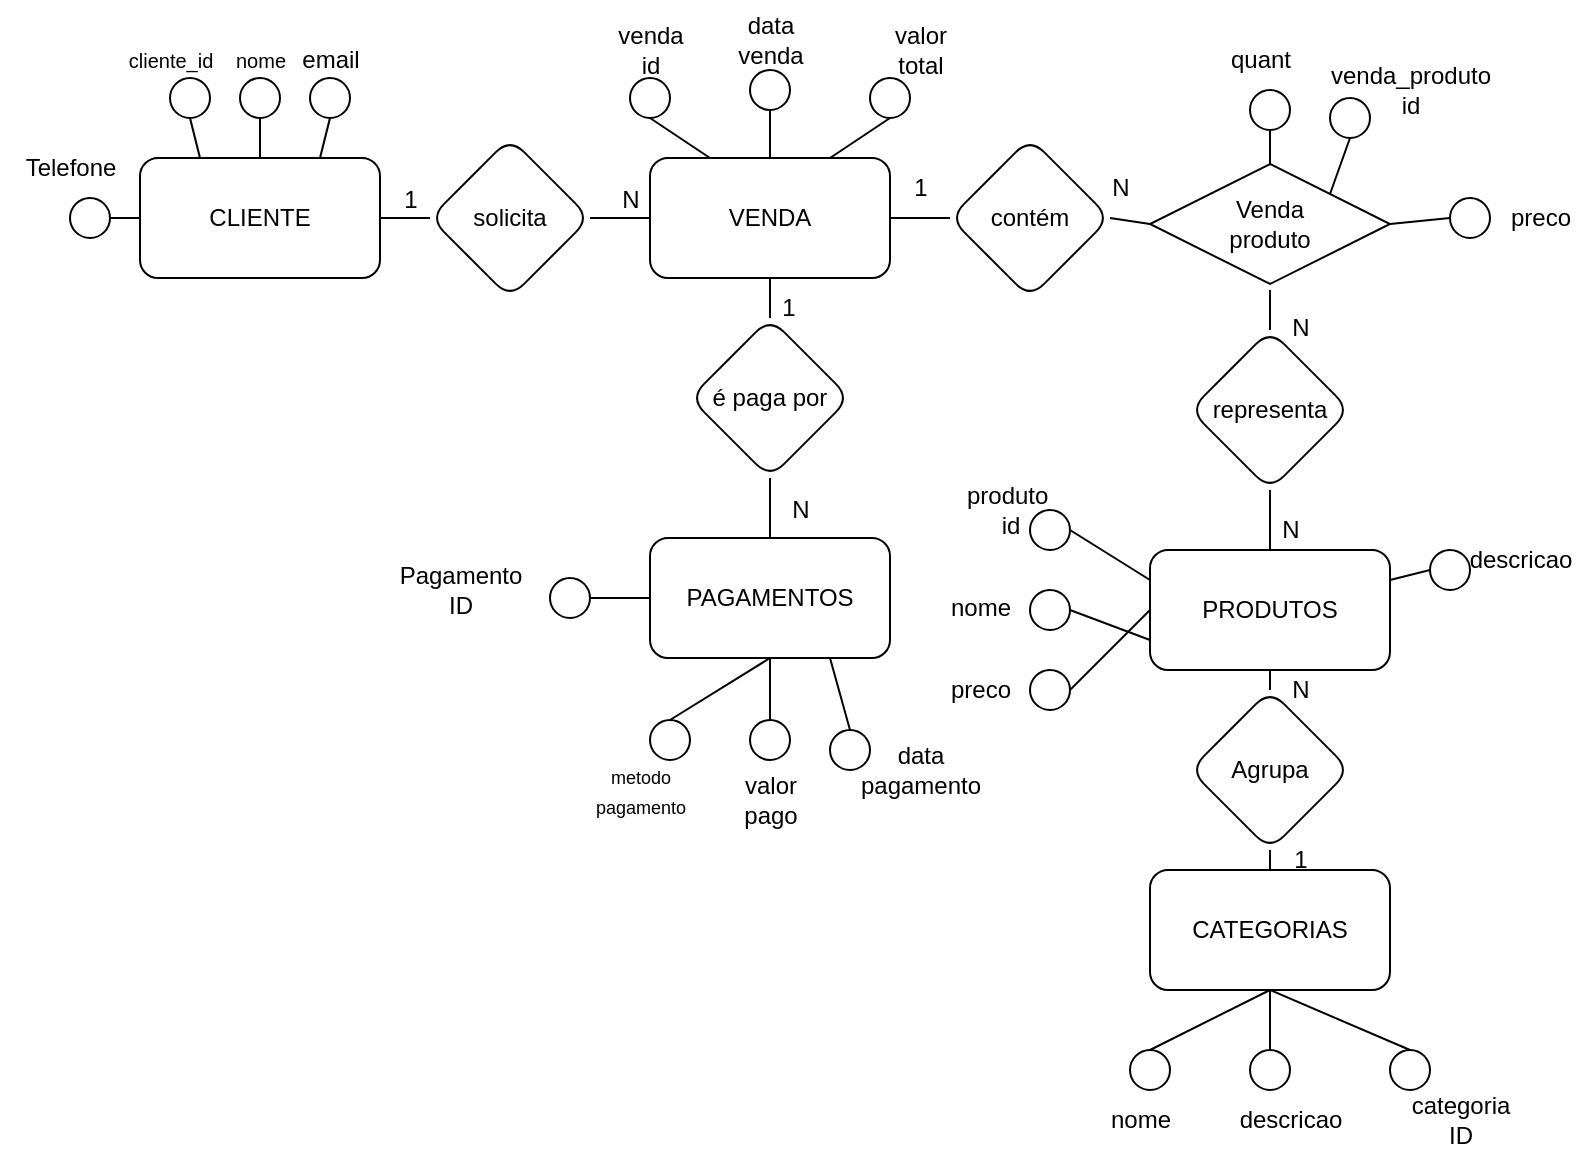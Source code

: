 <mxfile version="28.0.6">
  <diagram name="Página-1" id="ANLJudOEo-d1D8DcbVV1">
    <mxGraphModel grid="1" page="1" gridSize="10" guides="1" tooltips="1" connect="1" arrows="1" fold="1" pageScale="1" pageWidth="827" pageHeight="1169" math="0" shadow="0">
      <root>
        <mxCell id="0" />
        <mxCell id="1" parent="0" />
        <mxCell id="s-3zIwTgQIlwCW-jrZwT-15" value="" style="ellipse;whiteSpace=wrap;html=1;" vertex="1" parent="1">
          <mxGeometry x="125" y="434" width="20" height="20" as="geometry" />
        </mxCell>
        <mxCell id="s-3zIwTgQIlwCW-jrZwT-20" value="" style="endArrow=none;html=1;rounded=0;exitX=0.5;exitY=1;exitDx=0;exitDy=0;entryX=0.5;entryY=0;entryDx=0;entryDy=0;" edge="1" parent="1" source="s-3zIwTgQIlwCW-jrZwT-15" target="s-3zIwTgQIlwCW-jrZwT-49">
          <mxGeometry width="50" height="50" relative="1" as="geometry">
            <mxPoint x="220" y="784" as="sourcePoint" />
            <mxPoint x="270" y="734" as="targetPoint" />
          </mxGeometry>
        </mxCell>
        <mxCell id="s-3zIwTgQIlwCW-jrZwT-38" value="" style="endArrow=none;html=1;rounded=0;exitX=0.25;exitY=0;exitDx=0;exitDy=0;entryX=0.5;entryY=1;entryDx=0;entryDy=0;" edge="1" parent="1" source="s-3zIwTgQIlwCW-jrZwT-49" target="s-3zIwTgQIlwCW-jrZwT-39">
          <mxGeometry width="50" height="50" relative="1" as="geometry">
            <mxPoint x="190" y="784" as="sourcePoint" />
            <mxPoint x="-30" y="484" as="targetPoint" />
          </mxGeometry>
        </mxCell>
        <mxCell id="s-3zIwTgQIlwCW-jrZwT-39" value="" style="ellipse;whiteSpace=wrap;html=1;fillColor=#FFFFFF;" vertex="1" parent="1">
          <mxGeometry x="90" y="434" width="20" height="20" as="geometry" />
        </mxCell>
        <mxCell id="s-3zIwTgQIlwCW-jrZwT-49" value="CLIENTE" style="whiteSpace=wrap;html=1;rounded=1;" vertex="1" parent="1">
          <mxGeometry x="75" y="474" width="120" height="60" as="geometry" />
        </mxCell>
        <mxCell id="s-3zIwTgQIlwCW-jrZwT-89" value="solicita" style="rhombus;whiteSpace=wrap;html=1;rounded=1;" vertex="1" parent="1">
          <mxGeometry x="220" y="464" width="80" height="80" as="geometry" />
        </mxCell>
        <mxCell id="s-3zIwTgQIlwCW-jrZwT-91" value="&lt;font size=&quot;1&quot;&gt;cliente_id&lt;/font&gt;" style="text;html=1;align=center;verticalAlign=middle;resizable=0;points=[];autosize=1;strokeColor=none;fillColor=none;" vertex="1" parent="1">
          <mxGeometry x="55" y="410" width="70" height="30" as="geometry" />
        </mxCell>
        <mxCell id="s-3zIwTgQIlwCW-jrZwT-92" value="&lt;font size=&quot;1&quot;&gt;nome&lt;/font&gt;" style="text;html=1;align=center;verticalAlign=middle;resizable=0;points=[];autosize=1;strokeColor=none;fillColor=none;" vertex="1" parent="1">
          <mxGeometry x="110" y="410" width="50" height="30" as="geometry" />
        </mxCell>
        <mxCell id="uRxE4g549aD8NvzZyj7G-3" value="" style="ellipse;whiteSpace=wrap;html=1;fillColor=#FFFFFF;" vertex="1" parent="1">
          <mxGeometry x="160" y="434" width="20" height="20" as="geometry" />
        </mxCell>
        <mxCell id="uRxE4g549aD8NvzZyj7G-4" value="" style="ellipse;whiteSpace=wrap;html=1;fillColor=#FFFFFF;" vertex="1" parent="1">
          <mxGeometry x="40" y="494" width="20" height="20" as="geometry" />
        </mxCell>
        <mxCell id="uRxE4g549aD8NvzZyj7G-5" value="" style="endArrow=none;html=1;rounded=0;exitX=0.75;exitY=0;exitDx=0;exitDy=0;entryX=0.5;entryY=1;entryDx=0;entryDy=0;" edge="1" parent="1" source="s-3zIwTgQIlwCW-jrZwT-49" target="uRxE4g549aD8NvzZyj7G-3">
          <mxGeometry width="50" height="50" relative="1" as="geometry">
            <mxPoint x="260" y="594" as="sourcePoint" />
            <mxPoint x="310" y="544" as="targetPoint" />
          </mxGeometry>
        </mxCell>
        <mxCell id="uRxE4g549aD8NvzZyj7G-6" value="" style="endArrow=none;html=1;rounded=0;exitX=1;exitY=0.5;exitDx=0;exitDy=0;entryX=0;entryY=0.5;entryDx=0;entryDy=0;" edge="1" parent="1" source="uRxE4g549aD8NvzZyj7G-4" target="s-3zIwTgQIlwCW-jrZwT-49">
          <mxGeometry width="50" height="50" relative="1" as="geometry">
            <mxPoint x="260" y="594" as="sourcePoint" />
            <mxPoint x="310" y="544" as="targetPoint" />
          </mxGeometry>
        </mxCell>
        <mxCell id="uRxE4g549aD8NvzZyj7G-7" value="email" style="text;html=1;align=center;verticalAlign=middle;resizable=0;points=[];autosize=1;strokeColor=none;fillColor=none;" vertex="1" parent="1">
          <mxGeometry x="145" y="410" width="50" height="30" as="geometry" />
        </mxCell>
        <mxCell id="uRxE4g549aD8NvzZyj7G-8" value="Telefone" style="text;html=1;align=center;verticalAlign=middle;resizable=0;points=[];autosize=1;strokeColor=none;fillColor=none;" vertex="1" parent="1">
          <mxGeometry x="5" y="464" width="70" height="30" as="geometry" />
        </mxCell>
        <mxCell id="uRxE4g549aD8NvzZyj7G-9" value="CATEGORIAS" style="rounded=1;whiteSpace=wrap;html=1;" vertex="1" parent="1">
          <mxGeometry x="580" y="830" width="120" height="60" as="geometry" />
        </mxCell>
        <mxCell id="uRxE4g549aD8NvzZyj7G-10" value="VENDA" style="rounded=1;whiteSpace=wrap;html=1;" vertex="1" parent="1">
          <mxGeometry x="330" y="474" width="120" height="60" as="geometry" />
        </mxCell>
        <mxCell id="uRxE4g549aD8NvzZyj7G-11" value="PRODUTOS" style="rounded=1;whiteSpace=wrap;html=1;" vertex="1" parent="1">
          <mxGeometry x="580" y="670" width="120" height="60" as="geometry" />
        </mxCell>
        <mxCell id="uRxE4g549aD8NvzZyj7G-12" value="PAGAMENTOS" style="rounded=1;whiteSpace=wrap;html=1;" vertex="1" parent="1">
          <mxGeometry x="330" y="664" width="120" height="60" as="geometry" />
        </mxCell>
        <mxCell id="uRxE4g549aD8NvzZyj7G-14" value="" style="endArrow=none;html=1;rounded=0;exitX=1;exitY=0.5;exitDx=0;exitDy=0;entryX=0;entryY=0.5;entryDx=0;entryDy=0;" edge="1" parent="1" source="s-3zIwTgQIlwCW-jrZwT-49" target="s-3zIwTgQIlwCW-jrZwT-89">
          <mxGeometry width="50" height="50" relative="1" as="geometry">
            <mxPoint x="260" y="594" as="sourcePoint" />
            <mxPoint x="310" y="544" as="targetPoint" />
          </mxGeometry>
        </mxCell>
        <mxCell id="uRxE4g549aD8NvzZyj7G-15" value="" style="endArrow=none;html=1;rounded=0;entryX=0;entryY=0.5;entryDx=0;entryDy=0;exitX=1;exitY=0.5;exitDx=0;exitDy=0;" edge="1" parent="1" source="s-3zIwTgQIlwCW-jrZwT-89" target="uRxE4g549aD8NvzZyj7G-10">
          <mxGeometry width="50" height="50" relative="1" as="geometry">
            <mxPoint x="260" y="594" as="sourcePoint" />
            <mxPoint x="310" y="544" as="targetPoint" />
          </mxGeometry>
        </mxCell>
        <mxCell id="uRxE4g549aD8NvzZyj7G-16" value="" style="ellipse;whiteSpace=wrap;html=1;fillColor=#FFFFFF;" vertex="1" parent="1">
          <mxGeometry x="320" y="434" width="20" height="20" as="geometry" />
        </mxCell>
        <mxCell id="uRxE4g549aD8NvzZyj7G-18" value="" style="ellipse;whiteSpace=wrap;html=1;fillColor=#FFFFFF;" vertex="1" parent="1">
          <mxGeometry x="380" y="430" width="20" height="20" as="geometry" />
        </mxCell>
        <mxCell id="uRxE4g549aD8NvzZyj7G-19" value="" style="ellipse;whiteSpace=wrap;html=1;fillColor=#FFFFFF;" vertex="1" parent="1">
          <mxGeometry x="440" y="434" width="20" height="20" as="geometry" />
        </mxCell>
        <mxCell id="uRxE4g549aD8NvzZyj7G-20" value="" style="endArrow=none;html=1;rounded=0;entryX=0.5;entryY=1;entryDx=0;entryDy=0;exitX=0.25;exitY=0;exitDx=0;exitDy=0;" edge="1" parent="1" source="uRxE4g549aD8NvzZyj7G-10" target="uRxE4g549aD8NvzZyj7G-16">
          <mxGeometry width="50" height="50" relative="1" as="geometry">
            <mxPoint x="260" y="594" as="sourcePoint" />
            <mxPoint x="310" y="544" as="targetPoint" />
          </mxGeometry>
        </mxCell>
        <mxCell id="uRxE4g549aD8NvzZyj7G-21" value="" style="endArrow=none;html=1;rounded=0;entryX=0.5;entryY=1;entryDx=0;entryDy=0;exitX=0.75;exitY=0;exitDx=0;exitDy=0;" edge="1" parent="1" source="uRxE4g549aD8NvzZyj7G-10" target="uRxE4g549aD8NvzZyj7G-19">
          <mxGeometry width="50" height="50" relative="1" as="geometry">
            <mxPoint x="260" y="594" as="sourcePoint" />
            <mxPoint x="310" y="544" as="targetPoint" />
          </mxGeometry>
        </mxCell>
        <mxCell id="uRxE4g549aD8NvzZyj7G-23" value="" style="endArrow=none;html=1;rounded=0;entryX=0.5;entryY=0;entryDx=0;entryDy=0;exitX=0.5;exitY=1;exitDx=0;exitDy=0;" edge="1" parent="1" source="uRxE4g549aD8NvzZyj7G-18" target="uRxE4g549aD8NvzZyj7G-10">
          <mxGeometry width="50" height="50" relative="1" as="geometry">
            <mxPoint x="260" y="594" as="sourcePoint" />
            <mxPoint x="310" y="544" as="targetPoint" />
          </mxGeometry>
        </mxCell>
        <mxCell id="uRxE4g549aD8NvzZyj7G-24" value="venda&lt;div&gt;id&lt;/div&gt;" style="text;html=1;align=center;verticalAlign=middle;resizable=0;points=[];autosize=1;strokeColor=none;fillColor=none;" vertex="1" parent="1">
          <mxGeometry x="300" y="400" width="60" height="40" as="geometry" />
        </mxCell>
        <mxCell id="uRxE4g549aD8NvzZyj7G-26" value="data&lt;div&gt;venda&lt;/div&gt;" style="text;html=1;align=center;verticalAlign=middle;resizable=0;points=[];autosize=1;strokeColor=none;fillColor=none;" vertex="1" parent="1">
          <mxGeometry x="360" y="395" width="60" height="40" as="geometry" />
        </mxCell>
        <mxCell id="uRxE4g549aD8NvzZyj7G-27" value="valor&lt;div&gt;total&lt;/div&gt;" style="text;html=1;align=center;verticalAlign=middle;resizable=0;points=[];autosize=1;strokeColor=none;fillColor=none;" vertex="1" parent="1">
          <mxGeometry x="440" y="400" width="50" height="40" as="geometry" />
        </mxCell>
        <mxCell id="uRxE4g549aD8NvzZyj7G-28" value="é paga por" style="rhombus;whiteSpace=wrap;html=1;rounded=1;" vertex="1" parent="1">
          <mxGeometry x="350" y="554" width="80" height="80" as="geometry" />
        </mxCell>
        <mxCell id="uRxE4g549aD8NvzZyj7G-29" value="" style="endArrow=none;html=1;rounded=0;entryX=0.5;entryY=1;entryDx=0;entryDy=0;exitX=0.5;exitY=0;exitDx=0;exitDy=0;" edge="1" parent="1" source="uRxE4g549aD8NvzZyj7G-28" target="uRxE4g549aD8NvzZyj7G-10">
          <mxGeometry width="50" height="50" relative="1" as="geometry">
            <mxPoint x="260" y="594" as="sourcePoint" />
            <mxPoint x="310" y="544" as="targetPoint" />
          </mxGeometry>
        </mxCell>
        <mxCell id="uRxE4g549aD8NvzZyj7G-30" value="" style="endArrow=none;html=1;rounded=0;entryX=0.5;entryY=1;entryDx=0;entryDy=0;exitX=0.5;exitY=0;exitDx=0;exitDy=0;" edge="1" parent="1" source="uRxE4g549aD8NvzZyj7G-12" target="uRxE4g549aD8NvzZyj7G-28">
          <mxGeometry width="50" height="50" relative="1" as="geometry">
            <mxPoint x="260" y="594" as="sourcePoint" />
            <mxPoint x="310" y="544" as="targetPoint" />
          </mxGeometry>
        </mxCell>
        <mxCell id="uRxE4g549aD8NvzZyj7G-31" value="contém" style="rhombus;whiteSpace=wrap;html=1;rounded=1;" vertex="1" parent="1">
          <mxGeometry x="480" y="464" width="80" height="80" as="geometry" />
        </mxCell>
        <mxCell id="uRxE4g549aD8NvzZyj7G-32" value="" style="endArrow=none;html=1;rounded=0;entryX=0;entryY=0.5;entryDx=0;entryDy=0;exitX=1;exitY=0.5;exitDx=0;exitDy=0;" edge="1" parent="1" source="uRxE4g549aD8NvzZyj7G-10" target="uRxE4g549aD8NvzZyj7G-31">
          <mxGeometry width="50" height="50" relative="1" as="geometry">
            <mxPoint x="260" y="594" as="sourcePoint" />
            <mxPoint x="310" y="544" as="targetPoint" />
          </mxGeometry>
        </mxCell>
        <mxCell id="uRxE4g549aD8NvzZyj7G-34" value="" style="endArrow=none;html=1;rounded=0;entryX=1;entryY=0.5;entryDx=0;entryDy=0;exitX=0;exitY=0.5;exitDx=0;exitDy=0;" edge="1" parent="1" target="uRxE4g549aD8NvzZyj7G-31">
          <mxGeometry width="50" height="50" relative="1" as="geometry">
            <mxPoint x="580" y="507" as="sourcePoint" />
            <mxPoint x="310" y="544" as="targetPoint" />
          </mxGeometry>
        </mxCell>
        <mxCell id="uRxE4g549aD8NvzZyj7G-35" value="Agrupa" style="rhombus;whiteSpace=wrap;html=1;rounded=1;" vertex="1" parent="1">
          <mxGeometry x="600" y="740" width="80" height="80" as="geometry" />
        </mxCell>
        <mxCell id="uRxE4g549aD8NvzZyj7G-37" value="representa" style="rhombus;whiteSpace=wrap;html=1;rounded=1;" vertex="1" parent="1">
          <mxGeometry x="600" y="560" width="80" height="80" as="geometry" />
        </mxCell>
        <mxCell id="uRxE4g549aD8NvzZyj7G-38" value="" style="endArrow=none;html=1;rounded=0;entryX=0.5;entryY=1;entryDx=0;entryDy=0;exitX=0.5;exitY=0;exitDx=0;exitDy=0;" edge="1" parent="1" source="uRxE4g549aD8NvzZyj7G-37">
          <mxGeometry width="50" height="50" relative="1" as="geometry">
            <mxPoint x="300" y="580" as="sourcePoint" />
            <mxPoint x="640" y="540" as="targetPoint" />
          </mxGeometry>
        </mxCell>
        <mxCell id="uRxE4g549aD8NvzZyj7G-39" value="" style="endArrow=none;html=1;rounded=0;entryX=0.5;entryY=1;entryDx=0;entryDy=0;exitX=0.5;exitY=0;exitDx=0;exitDy=0;" edge="1" parent="1" source="uRxE4g549aD8NvzZyj7G-11" target="uRxE4g549aD8NvzZyj7G-37">
          <mxGeometry width="50" height="50" relative="1" as="geometry">
            <mxPoint x="420" y="580" as="sourcePoint" />
            <mxPoint x="470" y="530" as="targetPoint" />
          </mxGeometry>
        </mxCell>
        <mxCell id="uRxE4g549aD8NvzZyj7G-40" value="" style="endArrow=none;html=1;rounded=0;entryX=0.5;entryY=1;entryDx=0;entryDy=0;exitX=0.5;exitY=0;exitDx=0;exitDy=0;" edge="1" parent="1" source="uRxE4g549aD8NvzZyj7G-35" target="uRxE4g549aD8NvzZyj7G-11">
          <mxGeometry width="50" height="50" relative="1" as="geometry">
            <mxPoint x="420" y="580" as="sourcePoint" />
            <mxPoint x="470" y="530" as="targetPoint" />
          </mxGeometry>
        </mxCell>
        <mxCell id="uRxE4g549aD8NvzZyj7G-41" value="" style="endArrow=none;html=1;rounded=0;exitX=0.5;exitY=1;exitDx=0;exitDy=0;entryX=0.5;entryY=0;entryDx=0;entryDy=0;" edge="1" parent="1" source="uRxE4g549aD8NvzZyj7G-35" target="uRxE4g549aD8NvzZyj7G-9">
          <mxGeometry width="50" height="50" relative="1" as="geometry">
            <mxPoint x="420" y="580" as="sourcePoint" />
            <mxPoint x="470" y="530" as="targetPoint" />
          </mxGeometry>
        </mxCell>
        <mxCell id="uRxE4g549aD8NvzZyj7G-44" value="" style="ellipse;whiteSpace=wrap;html=1;fillColor=#FFFFFF;" vertex="1" parent="1">
          <mxGeometry x="630" y="440" width="20" height="20" as="geometry" />
        </mxCell>
        <mxCell id="uRxE4g549aD8NvzZyj7G-45" value="" style="ellipse;whiteSpace=wrap;html=1;fillColor=#FFFFFF;" vertex="1" parent="1">
          <mxGeometry x="670" y="444" width="20" height="20" as="geometry" />
        </mxCell>
        <mxCell id="uRxE4g549aD8NvzZyj7G-46" value="" style="ellipse;whiteSpace=wrap;html=1;fillColor=#FFFFFF;" vertex="1" parent="1">
          <mxGeometry x="730" y="494" width="20" height="20" as="geometry" />
        </mxCell>
        <mxCell id="uRxE4g549aD8NvzZyj7G-48" value="" style="ellipse;whiteSpace=wrap;html=1;fillColor=#FFFFFF;" vertex="1" parent="1">
          <mxGeometry x="330" y="755" width="20" height="20" as="geometry" />
        </mxCell>
        <mxCell id="uRxE4g549aD8NvzZyj7G-49" value="" style="ellipse;whiteSpace=wrap;html=1;fillColor=#FFFFFF;" vertex="1" parent="1">
          <mxGeometry x="380" y="755" width="20" height="20" as="geometry" />
        </mxCell>
        <mxCell id="uRxE4g549aD8NvzZyj7G-50" value="" style="ellipse;whiteSpace=wrap;html=1;fillColor=#FFFFFF;" vertex="1" parent="1">
          <mxGeometry x="420" y="760" width="20" height="20" as="geometry" />
        </mxCell>
        <mxCell id="uRxE4g549aD8NvzZyj7G-51" value="" style="ellipse;whiteSpace=wrap;html=1;fillColor=#FFFFFF;" vertex="1" parent="1">
          <mxGeometry x="280" y="684" width="20" height="20" as="geometry" />
        </mxCell>
        <mxCell id="uRxE4g549aD8NvzZyj7G-54" value="" style="ellipse;whiteSpace=wrap;html=1;fillColor=#FFFFFF;" vertex="1" parent="1">
          <mxGeometry x="520" y="650" width="20" height="20" as="geometry" />
        </mxCell>
        <mxCell id="uRxE4g549aD8NvzZyj7G-55" value="" style="ellipse;whiteSpace=wrap;html=1;fillColor=#FFFFFF;" vertex="1" parent="1">
          <mxGeometry x="520" y="690" width="20" height="20" as="geometry" />
        </mxCell>
        <mxCell id="uRxE4g549aD8NvzZyj7G-56" value="" style="ellipse;whiteSpace=wrap;html=1;fillColor=#FFFFFF;" vertex="1" parent="1">
          <mxGeometry x="720" y="670" width="20" height="20" as="geometry" />
        </mxCell>
        <mxCell id="uRxE4g549aD8NvzZyj7G-57" value="" style="ellipse;whiteSpace=wrap;html=1;fillColor=#FFFFFF;" vertex="1" parent="1">
          <mxGeometry x="520" y="730" width="20" height="20" as="geometry" />
        </mxCell>
        <mxCell id="uRxE4g549aD8NvzZyj7G-58" value="" style="ellipse;whiteSpace=wrap;html=1;fillColor=#FFFFFF;" vertex="1" parent="1">
          <mxGeometry x="570" y="920" width="20" height="20" as="geometry" />
        </mxCell>
        <mxCell id="uRxE4g549aD8NvzZyj7G-59" value="" style="ellipse;whiteSpace=wrap;html=1;fillColor=#FFFFFF;" vertex="1" parent="1">
          <mxGeometry x="630" y="920" width="20" height="20" as="geometry" />
        </mxCell>
        <mxCell id="uRxE4g549aD8NvzZyj7G-60" value="" style="ellipse;whiteSpace=wrap;html=1;fillColor=#FFFFFF;" vertex="1" parent="1">
          <mxGeometry x="700" y="920" width="20" height="20" as="geometry" />
        </mxCell>
        <mxCell id="uRxE4g549aD8NvzZyj7G-61" value="" style="endArrow=none;html=1;rounded=0;exitX=1;exitY=0.5;exitDx=0;exitDy=0;entryX=0;entryY=0.5;entryDx=0;entryDy=0;" edge="1" parent="1" source="uRxE4g549aD8NvzZyj7G-51" target="uRxE4g549aD8NvzZyj7G-12">
          <mxGeometry width="50" height="50" relative="1" as="geometry">
            <mxPoint x="370" y="680" as="sourcePoint" />
            <mxPoint x="420" y="630" as="targetPoint" />
          </mxGeometry>
        </mxCell>
        <mxCell id="uRxE4g549aD8NvzZyj7G-64" value="" style="endArrow=none;html=1;rounded=0;entryX=0.75;entryY=1;entryDx=0;entryDy=0;exitX=0.5;exitY=0;exitDx=0;exitDy=0;" edge="1" parent="1" source="uRxE4g549aD8NvzZyj7G-50" target="uRxE4g549aD8NvzZyj7G-12">
          <mxGeometry width="50" height="50" relative="1" as="geometry">
            <mxPoint x="370" y="680" as="sourcePoint" />
            <mxPoint x="420" y="630" as="targetPoint" />
          </mxGeometry>
        </mxCell>
        <mxCell id="uRxE4g549aD8NvzZyj7G-65" value="" style="endArrow=none;html=1;rounded=0;exitX=0.5;exitY=0;exitDx=0;exitDy=0;entryX=0.5;entryY=1;entryDx=0;entryDy=0;" edge="1" parent="1" source="uRxE4g549aD8NvzZyj7G-49" target="uRxE4g549aD8NvzZyj7G-12">
          <mxGeometry width="50" height="50" relative="1" as="geometry">
            <mxPoint x="370" y="680" as="sourcePoint" />
            <mxPoint x="420" y="630" as="targetPoint" />
          </mxGeometry>
        </mxCell>
        <mxCell id="uRxE4g549aD8NvzZyj7G-66" value="" style="endArrow=none;html=1;rounded=0;exitX=0.5;exitY=0;exitDx=0;exitDy=0;entryX=0.5;entryY=1;entryDx=0;entryDy=0;" edge="1" parent="1" source="uRxE4g549aD8NvzZyj7G-48" target="uRxE4g549aD8NvzZyj7G-12">
          <mxGeometry width="50" height="50" relative="1" as="geometry">
            <mxPoint x="370" y="680" as="sourcePoint" />
            <mxPoint x="420" y="630" as="targetPoint" />
          </mxGeometry>
        </mxCell>
        <mxCell id="uRxE4g549aD8NvzZyj7G-67" value="" style="endArrow=none;html=1;rounded=0;entryX=1;entryY=0.5;entryDx=0;entryDy=0;exitX=0;exitY=0.25;exitDx=0;exitDy=0;" edge="1" parent="1" source="uRxE4g549aD8NvzZyj7G-11" target="uRxE4g549aD8NvzZyj7G-54">
          <mxGeometry width="50" height="50" relative="1" as="geometry">
            <mxPoint x="370" y="680" as="sourcePoint" />
            <mxPoint x="420" y="630" as="targetPoint" />
          </mxGeometry>
        </mxCell>
        <mxCell id="uRxE4g549aD8NvzZyj7G-68" value="" style="endArrow=none;html=1;rounded=0;exitX=1;exitY=0.5;exitDx=0;exitDy=0;entryX=0;entryY=0.75;entryDx=0;entryDy=0;" edge="1" parent="1" source="uRxE4g549aD8NvzZyj7G-55" target="uRxE4g549aD8NvzZyj7G-11">
          <mxGeometry width="50" height="50" relative="1" as="geometry">
            <mxPoint x="370" y="680" as="sourcePoint" />
            <mxPoint x="420" y="630" as="targetPoint" />
          </mxGeometry>
        </mxCell>
        <mxCell id="uRxE4g549aD8NvzZyj7G-71" value="" style="endArrow=none;html=1;rounded=0;entryX=0.5;entryY=0;entryDx=0;entryDy=0;exitX=0.5;exitY=1;exitDx=0;exitDy=0;" edge="1" parent="1" source="uRxE4g549aD8NvzZyj7G-44" target="t28ejHq5HAoRSDzlhaBf-1">
          <mxGeometry width="50" height="50" relative="1" as="geometry">
            <mxPoint x="370" y="680" as="sourcePoint" />
            <mxPoint x="640" y="474" as="targetPoint" />
          </mxGeometry>
        </mxCell>
        <mxCell id="uRxE4g549aD8NvzZyj7G-72" value="" style="endArrow=none;html=1;rounded=0;exitX=1;exitY=0;exitDx=0;exitDy=0;entryX=0.5;entryY=1;entryDx=0;entryDy=0;" edge="1" parent="1" source="t28ejHq5HAoRSDzlhaBf-1" target="uRxE4g549aD8NvzZyj7G-45">
          <mxGeometry width="50" height="50" relative="1" as="geometry">
            <mxPoint x="670" y="474" as="sourcePoint" />
            <mxPoint x="420" y="630" as="targetPoint" />
          </mxGeometry>
        </mxCell>
        <mxCell id="uRxE4g549aD8NvzZyj7G-73" value="" style="endArrow=none;html=1;rounded=0;entryX=0;entryY=0.5;entryDx=0;entryDy=0;exitX=1;exitY=0.5;exitDx=0;exitDy=0;" edge="1" parent="1" target="uRxE4g549aD8NvzZyj7G-46">
          <mxGeometry width="50" height="50" relative="1" as="geometry">
            <mxPoint x="700" y="507" as="sourcePoint" />
            <mxPoint x="420" y="630" as="targetPoint" />
          </mxGeometry>
        </mxCell>
        <mxCell id="uRxE4g549aD8NvzZyj7G-74" value="" style="endArrow=none;html=1;rounded=0;exitX=1;exitY=0.5;exitDx=0;exitDy=0;entryX=0;entryY=0.5;entryDx=0;entryDy=0;" edge="1" parent="1" source="uRxE4g549aD8NvzZyj7G-57" target="uRxE4g549aD8NvzZyj7G-11">
          <mxGeometry width="50" height="50" relative="1" as="geometry">
            <mxPoint x="370" y="680" as="sourcePoint" />
            <mxPoint x="420" y="630" as="targetPoint" />
          </mxGeometry>
        </mxCell>
        <mxCell id="uRxE4g549aD8NvzZyj7G-76" value="Pagamento&lt;div&gt;ID&lt;/div&gt;" style="text;html=1;align=center;verticalAlign=middle;resizable=0;points=[];autosize=1;strokeColor=none;fillColor=none;" vertex="1" parent="1">
          <mxGeometry x="195" y="670" width="80" height="40" as="geometry" />
        </mxCell>
        <mxCell id="uRxE4g549aD8NvzZyj7G-78" value="data&lt;div&gt;pagamento&lt;/div&gt;" style="text;html=1;align=center;verticalAlign=middle;resizable=0;points=[];autosize=1;strokeColor=none;fillColor=none;" vertex="1" parent="1">
          <mxGeometry x="425" y="760" width="80" height="40" as="geometry" />
        </mxCell>
        <mxCell id="uRxE4g549aD8NvzZyj7G-79" value="valor&lt;div&gt;pago&lt;/div&gt;" style="text;html=1;align=center;verticalAlign=middle;resizable=0;points=[];autosize=1;strokeColor=none;fillColor=none;" vertex="1" parent="1">
          <mxGeometry x="365" y="775" width="50" height="40" as="geometry" />
        </mxCell>
        <mxCell id="uRxE4g549aD8NvzZyj7G-80" value="&lt;font style=&quot;font-size: 9px;&quot;&gt;metodo&lt;/font&gt;&lt;div&gt;&lt;font style=&quot;font-size: 9px;&quot;&gt;pagamento&lt;/font&gt;&lt;/div&gt;" style="text;html=1;align=center;verticalAlign=middle;resizable=0;points=[];autosize=1;strokeColor=none;fillColor=none;" vertex="1" parent="1">
          <mxGeometry x="290" y="770" width="70" height="40" as="geometry" />
        </mxCell>
        <mxCell id="uRxE4g549aD8NvzZyj7G-81" value="venda_produto&lt;div&gt;id&lt;/div&gt;" style="text;html=1;align=center;verticalAlign=middle;resizable=0;points=[];autosize=1;strokeColor=none;fillColor=none;" vertex="1" parent="1">
          <mxGeometry x="660" y="420" width="100" height="40" as="geometry" />
        </mxCell>
        <mxCell id="uRxE4g549aD8NvzZyj7G-84" value="quant" style="text;html=1;align=center;verticalAlign=middle;resizable=0;points=[];autosize=1;strokeColor=none;fillColor=none;" vertex="1" parent="1">
          <mxGeometry x="610" y="410" width="50" height="30" as="geometry" />
        </mxCell>
        <mxCell id="uRxE4g549aD8NvzZyj7G-85" value="preco" style="text;html=1;align=center;verticalAlign=middle;resizable=0;points=[];autosize=1;strokeColor=none;fillColor=none;" vertex="1" parent="1">
          <mxGeometry x="750" y="489" width="50" height="30" as="geometry" />
        </mxCell>
        <mxCell id="uRxE4g549aD8NvzZyj7G-86" value="produto&amp;nbsp;&lt;div&gt;id&lt;/div&gt;" style="text;html=1;align=center;verticalAlign=middle;resizable=0;points=[];autosize=1;strokeColor=none;fillColor=none;" vertex="1" parent="1">
          <mxGeometry x="475" y="630" width="70" height="40" as="geometry" />
        </mxCell>
        <mxCell id="uRxE4g549aD8NvzZyj7G-87" value="nome" style="text;html=1;align=center;verticalAlign=middle;resizable=0;points=[];autosize=1;strokeColor=none;fillColor=none;" vertex="1" parent="1">
          <mxGeometry x="470" y="684" width="50" height="30" as="geometry" />
        </mxCell>
        <mxCell id="uRxE4g549aD8NvzZyj7G-88" value="preco" style="text;html=1;align=center;verticalAlign=middle;resizable=0;points=[];autosize=1;strokeColor=none;fillColor=none;" vertex="1" parent="1">
          <mxGeometry x="470" y="725" width="50" height="30" as="geometry" />
        </mxCell>
        <mxCell id="uRxE4g549aD8NvzZyj7G-89" value="descricao" style="text;html=1;align=center;verticalAlign=middle;resizable=0;points=[];autosize=1;strokeColor=none;fillColor=none;" vertex="1" parent="1">
          <mxGeometry x="730" y="660" width="70" height="30" as="geometry" />
        </mxCell>
        <mxCell id="uRxE4g549aD8NvzZyj7G-92" value="" style="endArrow=none;html=1;rounded=0;entryX=1;entryY=0.25;entryDx=0;entryDy=0;exitX=0;exitY=0.5;exitDx=0;exitDy=0;" edge="1" parent="1" source="uRxE4g549aD8NvzZyj7G-56" target="uRxE4g549aD8NvzZyj7G-11">
          <mxGeometry width="50" height="50" relative="1" as="geometry">
            <mxPoint x="430" y="680" as="sourcePoint" />
            <mxPoint x="480" y="630" as="targetPoint" />
          </mxGeometry>
        </mxCell>
        <mxCell id="uRxE4g549aD8NvzZyj7G-94" value="" style="endArrow=none;html=1;rounded=0;entryX=0.5;entryY=0;entryDx=0;entryDy=0;exitX=0.5;exitY=1;exitDx=0;exitDy=0;" edge="1" parent="1" source="uRxE4g549aD8NvzZyj7G-9" target="uRxE4g549aD8NvzZyj7G-58">
          <mxGeometry width="50" height="50" relative="1" as="geometry">
            <mxPoint x="430" y="680" as="sourcePoint" />
            <mxPoint x="480" y="630" as="targetPoint" />
          </mxGeometry>
        </mxCell>
        <mxCell id="uRxE4g549aD8NvzZyj7G-95" value="" style="endArrow=none;html=1;rounded=0;exitX=0.5;exitY=0;exitDx=0;exitDy=0;entryX=0.5;entryY=1;entryDx=0;entryDy=0;" edge="1" parent="1" source="uRxE4g549aD8NvzZyj7G-59" target="uRxE4g549aD8NvzZyj7G-9">
          <mxGeometry width="50" height="50" relative="1" as="geometry">
            <mxPoint x="430" y="680" as="sourcePoint" />
            <mxPoint x="480" y="630" as="targetPoint" />
          </mxGeometry>
        </mxCell>
        <mxCell id="uRxE4g549aD8NvzZyj7G-96" value="" style="endArrow=none;html=1;rounded=0;entryX=0.5;entryY=1;entryDx=0;entryDy=0;exitX=0.5;exitY=0;exitDx=0;exitDy=0;" edge="1" parent="1" source="uRxE4g549aD8NvzZyj7G-60" target="uRxE4g549aD8NvzZyj7G-9">
          <mxGeometry width="50" height="50" relative="1" as="geometry">
            <mxPoint x="430" y="680" as="sourcePoint" />
            <mxPoint x="480" y="630" as="targetPoint" />
          </mxGeometry>
        </mxCell>
        <mxCell id="uRxE4g549aD8NvzZyj7G-97" value="nome" style="text;html=1;align=center;verticalAlign=middle;resizable=0;points=[];autosize=1;strokeColor=none;fillColor=none;" vertex="1" parent="1">
          <mxGeometry x="550" y="940" width="50" height="30" as="geometry" />
        </mxCell>
        <mxCell id="uRxE4g549aD8NvzZyj7G-98" value="descricao" style="text;html=1;align=center;verticalAlign=middle;resizable=0;points=[];autosize=1;strokeColor=none;fillColor=none;" vertex="1" parent="1">
          <mxGeometry x="615" y="940" width="70" height="30" as="geometry" />
        </mxCell>
        <mxCell id="uRxE4g549aD8NvzZyj7G-99" value="categoria&lt;div&gt;ID&lt;/div&gt;" style="text;html=1;align=center;verticalAlign=middle;resizable=0;points=[];autosize=1;strokeColor=none;fillColor=none;" vertex="1" parent="1">
          <mxGeometry x="700" y="935" width="70" height="40" as="geometry" />
        </mxCell>
        <mxCell id="uRxE4g549aD8NvzZyj7G-100" value="1" style="text;html=1;align=center;verticalAlign=middle;resizable=0;points=[];autosize=1;strokeColor=none;fillColor=none;" vertex="1" parent="1">
          <mxGeometry x="195" y="480" width="30" height="30" as="geometry" />
        </mxCell>
        <mxCell id="uRxE4g549aD8NvzZyj7G-101" value="N" style="text;html=1;align=center;verticalAlign=middle;resizable=0;points=[];autosize=1;strokeColor=none;fillColor=none;" vertex="1" parent="1">
          <mxGeometry x="305" y="480" width="30" height="30" as="geometry" />
        </mxCell>
        <mxCell id="uRxE4g549aD8NvzZyj7G-102" value="1" style="text;html=1;align=center;verticalAlign=middle;resizable=0;points=[];autosize=1;strokeColor=none;fillColor=none;" vertex="1" parent="1">
          <mxGeometry x="640" y="810" width="30" height="30" as="geometry" />
        </mxCell>
        <mxCell id="uRxE4g549aD8NvzZyj7G-103" value="N" style="text;html=1;align=center;verticalAlign=middle;resizable=0;points=[];autosize=1;strokeColor=none;fillColor=none;" vertex="1" parent="1">
          <mxGeometry x="640" y="725" width="30" height="30" as="geometry" />
        </mxCell>
        <mxCell id="uRxE4g549aD8NvzZyj7G-104" value="1" style="text;html=1;align=center;verticalAlign=middle;resizable=0;points=[];autosize=1;strokeColor=none;fillColor=none;" vertex="1" parent="1">
          <mxGeometry x="384" y="534" width="30" height="30" as="geometry" />
        </mxCell>
        <mxCell id="uRxE4g549aD8NvzZyj7G-105" value="1" style="text;html=1;align=center;verticalAlign=middle;resizable=0;points=[];autosize=1;strokeColor=none;fillColor=none;" vertex="1" parent="1">
          <mxGeometry x="450" y="474" width="30" height="30" as="geometry" />
        </mxCell>
        <mxCell id="uRxE4g549aD8NvzZyj7G-106" value="N" style="text;html=1;align=center;verticalAlign=middle;resizable=0;points=[];autosize=1;strokeColor=none;fillColor=none;" vertex="1" parent="1">
          <mxGeometry x="390" y="635" width="30" height="30" as="geometry" />
        </mxCell>
        <mxCell id="uRxE4g549aD8NvzZyj7G-107" value="N" style="text;html=1;align=center;verticalAlign=middle;resizable=0;points=[];autosize=1;strokeColor=none;fillColor=none;" vertex="1" parent="1">
          <mxGeometry x="640" y="544" width="30" height="30" as="geometry" />
        </mxCell>
        <mxCell id="uRxE4g549aD8NvzZyj7G-108" value="N" style="text;html=1;align=center;verticalAlign=middle;resizable=0;points=[];autosize=1;strokeColor=none;fillColor=none;" vertex="1" parent="1">
          <mxGeometry x="635" y="645" width="30" height="30" as="geometry" />
        </mxCell>
        <mxCell id="uRxE4g549aD8NvzZyj7G-109" value="N" style="text;html=1;align=center;verticalAlign=middle;resizable=0;points=[];autosize=1;strokeColor=none;fillColor=none;" vertex="1" parent="1">
          <mxGeometry x="550" y="474" width="30" height="30" as="geometry" />
        </mxCell>
        <mxCell id="t28ejHq5HAoRSDzlhaBf-1" value="Venda&lt;div&gt;produto&lt;/div&gt;" style="rhombus;whiteSpace=wrap;html=1;" vertex="1" parent="1">
          <mxGeometry x="580" y="477" width="120" height="60" as="geometry" />
        </mxCell>
      </root>
    </mxGraphModel>
  </diagram>
</mxfile>
